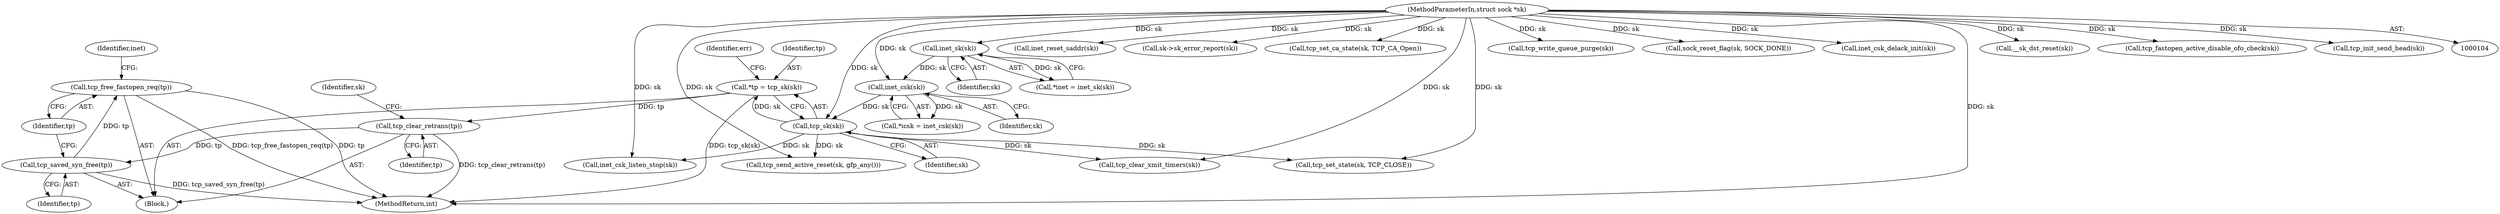 digraph "0_linux_499350a5a6e7512d9ed369ed63a4244b6536f4f8@pointer" {
"1000326" [label="(Call,tcp_free_fastopen_req(tp))"];
"1000324" [label="(Call,tcp_saved_syn_free(tp))"];
"1000299" [label="(Call,tcp_clear_retrans(tp))"];
"1000119" [label="(Call,*tp = tcp_sk(sk))"];
"1000121" [label="(Call,tcp_sk(sk))"];
"1000116" [label="(Call,inet_csk(sk))"];
"1000111" [label="(Call,inet_sk(sk))"];
"1000105" [label="(MethodParameterIn,struct sock *sk)"];
"1000116" [label="(Call,inet_csk(sk))"];
"1000330" [label="(Identifier,inet)"];
"1000299" [label="(Call,tcp_clear_retrans(tp))"];
"1000226" [label="(Call,inet_reset_saddr(sk))"];
"1000114" [label="(Call,*icsk = inet_csk(sk))"];
"1000137" [label="(Call,tcp_set_state(sk, TCP_CLOSE))"];
"1000324" [label="(Call,tcp_saved_syn_free(tp))"];
"1000342" [label="(Call,sk->sk_error_report(sk))"];
"1000296" [label="(Call,tcp_set_ca_state(sk, TCP_CA_Open))"];
"1000125" [label="(Identifier,err)"];
"1000119" [label="(Call,*tp = tcp_sk(sk))"];
"1000198" [label="(Call,tcp_clear_xmit_timers(sk))"];
"1000120" [label="(Identifier,tp)"];
"1000105" [label="(MethodParameterIn,struct sock *sk)"];
"1000145" [label="(Call,inet_csk_listen_stop(sk))"];
"1000327" [label="(Identifier,tp)"];
"1000205" [label="(Call,tcp_write_queue_purge(sk))"];
"1000302" [label="(Identifier,sk)"];
"1000117" [label="(Identifier,sk)"];
"1000233" [label="(Call,sock_reset_flag(sk, SOCK_DONE))"];
"1000107" [label="(Block,)"];
"1000301" [label="(Call,inet_csk_delack_init(sk))"];
"1000121" [label="(Call,tcp_sk(sk))"];
"1000112" [label="(Identifier,sk)"];
"1000111" [label="(Call,inet_sk(sk))"];
"1000326" [label="(Call,tcp_free_fastopen_req(tp))"];
"1000346" [label="(MethodReturn,int)"];
"1000180" [label="(Call,tcp_send_active_reset(sk, gfp_any()))"];
"1000300" [label="(Identifier,tp)"];
"1000109" [label="(Call,*inet = inet_sk(sk))"];
"1000325" [label="(Identifier,tp)"];
"1000122" [label="(Identifier,sk)"];
"1000322" [label="(Call,__sk_dst_reset(sk))"];
"1000207" [label="(Call,tcp_fastopen_active_disable_ofo_check(sk))"];
"1000310" [label="(Call,tcp_init_send_head(sk))"];
"1000326" -> "1000107"  [label="AST: "];
"1000326" -> "1000327"  [label="CFG: "];
"1000327" -> "1000326"  [label="AST: "];
"1000330" -> "1000326"  [label="CFG: "];
"1000326" -> "1000346"  [label="DDG: tcp_free_fastopen_req(tp)"];
"1000326" -> "1000346"  [label="DDG: tp"];
"1000324" -> "1000326"  [label="DDG: tp"];
"1000324" -> "1000107"  [label="AST: "];
"1000324" -> "1000325"  [label="CFG: "];
"1000325" -> "1000324"  [label="AST: "];
"1000327" -> "1000324"  [label="CFG: "];
"1000324" -> "1000346"  [label="DDG: tcp_saved_syn_free(tp)"];
"1000299" -> "1000324"  [label="DDG: tp"];
"1000299" -> "1000107"  [label="AST: "];
"1000299" -> "1000300"  [label="CFG: "];
"1000300" -> "1000299"  [label="AST: "];
"1000302" -> "1000299"  [label="CFG: "];
"1000299" -> "1000346"  [label="DDG: tcp_clear_retrans(tp)"];
"1000119" -> "1000299"  [label="DDG: tp"];
"1000119" -> "1000107"  [label="AST: "];
"1000119" -> "1000121"  [label="CFG: "];
"1000120" -> "1000119"  [label="AST: "];
"1000121" -> "1000119"  [label="AST: "];
"1000125" -> "1000119"  [label="CFG: "];
"1000119" -> "1000346"  [label="DDG: tcp_sk(sk)"];
"1000121" -> "1000119"  [label="DDG: sk"];
"1000121" -> "1000122"  [label="CFG: "];
"1000122" -> "1000121"  [label="AST: "];
"1000116" -> "1000121"  [label="DDG: sk"];
"1000105" -> "1000121"  [label="DDG: sk"];
"1000121" -> "1000137"  [label="DDG: sk"];
"1000121" -> "1000145"  [label="DDG: sk"];
"1000121" -> "1000180"  [label="DDG: sk"];
"1000121" -> "1000198"  [label="DDG: sk"];
"1000116" -> "1000114"  [label="AST: "];
"1000116" -> "1000117"  [label="CFG: "];
"1000117" -> "1000116"  [label="AST: "];
"1000114" -> "1000116"  [label="CFG: "];
"1000116" -> "1000114"  [label="DDG: sk"];
"1000111" -> "1000116"  [label="DDG: sk"];
"1000105" -> "1000116"  [label="DDG: sk"];
"1000111" -> "1000109"  [label="AST: "];
"1000111" -> "1000112"  [label="CFG: "];
"1000112" -> "1000111"  [label="AST: "];
"1000109" -> "1000111"  [label="CFG: "];
"1000111" -> "1000109"  [label="DDG: sk"];
"1000105" -> "1000111"  [label="DDG: sk"];
"1000105" -> "1000104"  [label="AST: "];
"1000105" -> "1000346"  [label="DDG: sk"];
"1000105" -> "1000137"  [label="DDG: sk"];
"1000105" -> "1000145"  [label="DDG: sk"];
"1000105" -> "1000180"  [label="DDG: sk"];
"1000105" -> "1000198"  [label="DDG: sk"];
"1000105" -> "1000205"  [label="DDG: sk"];
"1000105" -> "1000207"  [label="DDG: sk"];
"1000105" -> "1000226"  [label="DDG: sk"];
"1000105" -> "1000233"  [label="DDG: sk"];
"1000105" -> "1000296"  [label="DDG: sk"];
"1000105" -> "1000301"  [label="DDG: sk"];
"1000105" -> "1000310"  [label="DDG: sk"];
"1000105" -> "1000322"  [label="DDG: sk"];
"1000105" -> "1000342"  [label="DDG: sk"];
}
